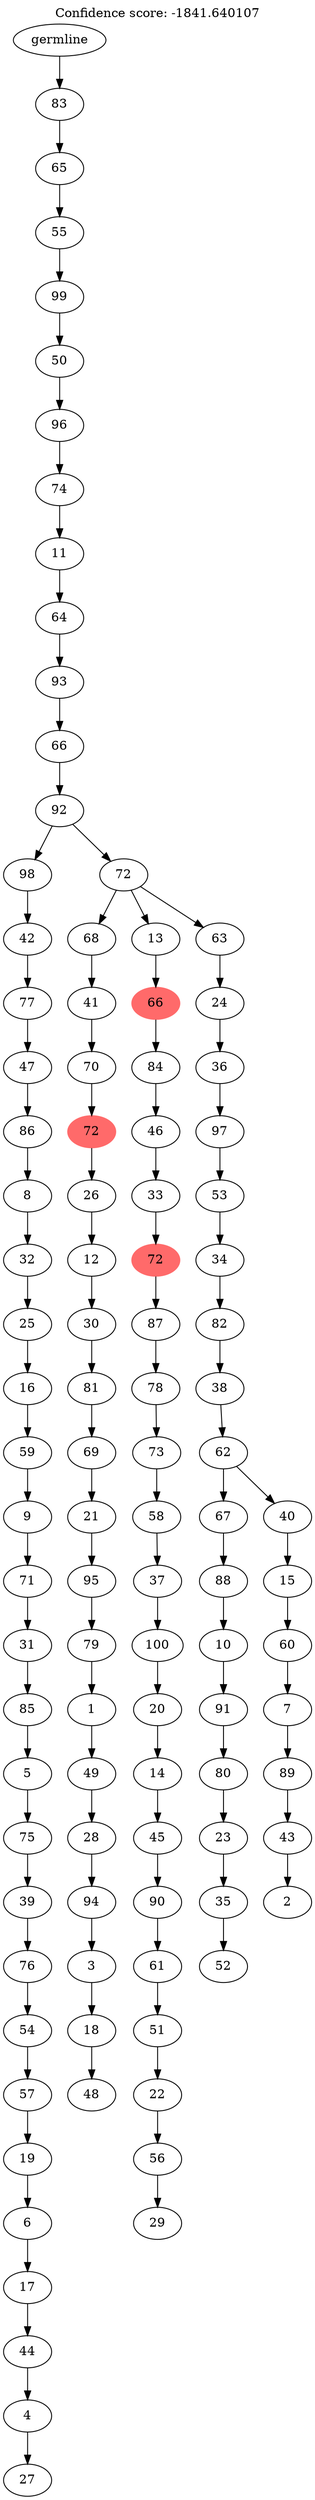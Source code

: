 digraph g {
	"102" -> "103";
	"103" [label="27"];
	"101" -> "102";
	"102" [label="4"];
	"100" -> "101";
	"101" [label="44"];
	"99" -> "100";
	"100" [label="17"];
	"98" -> "99";
	"99" [label="6"];
	"97" -> "98";
	"98" [label="19"];
	"96" -> "97";
	"97" [label="57"];
	"95" -> "96";
	"96" [label="54"];
	"94" -> "95";
	"95" [label="76"];
	"93" -> "94";
	"94" [label="39"];
	"92" -> "93";
	"93" [label="75"];
	"91" -> "92";
	"92" [label="5"];
	"90" -> "91";
	"91" [label="85"];
	"89" -> "90";
	"90" [label="31"];
	"88" -> "89";
	"89" [label="71"];
	"87" -> "88";
	"88" [label="9"];
	"86" -> "87";
	"87" [label="59"];
	"85" -> "86";
	"86" [label="16"];
	"84" -> "85";
	"85" [label="25"];
	"83" -> "84";
	"84" [label="32"];
	"82" -> "83";
	"83" [label="8"];
	"81" -> "82";
	"82" [label="86"];
	"80" -> "81";
	"81" [label="47"];
	"79" -> "80";
	"80" [label="77"];
	"78" -> "79";
	"79" [label="42"];
	"76" -> "77";
	"77" [label="48"];
	"75" -> "76";
	"76" [label="18"];
	"74" -> "75";
	"75" [label="3"];
	"73" -> "74";
	"74" [label="94"];
	"72" -> "73";
	"73" [label="28"];
	"71" -> "72";
	"72" [label="49"];
	"70" -> "71";
	"71" [label="1"];
	"69" -> "70";
	"70" [label="79"];
	"68" -> "69";
	"69" [label="95"];
	"67" -> "68";
	"68" [label="21"];
	"66" -> "67";
	"67" [label="69"];
	"65" -> "66";
	"66" [label="81"];
	"64" -> "65";
	"65" [label="30"];
	"63" -> "64";
	"64" [label="12"];
	"62" -> "63";
	"63" [label="26"];
	"61" -> "62";
	"62" [color=indianred1, style=filled, label="72"];
	"60" -> "61";
	"61" [label="70"];
	"59" -> "60";
	"60" [label="41"];
	"57" -> "58";
	"58" [label="29"];
	"56" -> "57";
	"57" [label="56"];
	"55" -> "56";
	"56" [label="22"];
	"54" -> "55";
	"55" [label="51"];
	"53" -> "54";
	"54" [label="61"];
	"52" -> "53";
	"53" [label="90"];
	"51" -> "52";
	"52" [label="45"];
	"50" -> "51";
	"51" [label="14"];
	"49" -> "50";
	"50" [label="20"];
	"48" -> "49";
	"49" [label="100"];
	"47" -> "48";
	"48" [label="37"];
	"46" -> "47";
	"47" [label="58"];
	"45" -> "46";
	"46" [label="73"];
	"44" -> "45";
	"45" [label="78"];
	"43" -> "44";
	"44" [label="87"];
	"42" -> "43";
	"43" [color=indianred1, style=filled, label="72"];
	"41" -> "42";
	"42" [label="33"];
	"40" -> "41";
	"41" [label="46"];
	"39" -> "40";
	"40" [label="84"];
	"38" -> "39";
	"39" [color=indianred1, style=filled, label="66"];
	"36" -> "37";
	"37" [label="52"];
	"35" -> "36";
	"36" [label="35"];
	"34" -> "35";
	"35" [label="23"];
	"33" -> "34";
	"34" [label="80"];
	"32" -> "33";
	"33" [label="91"];
	"31" -> "32";
	"32" [label="10"];
	"30" -> "31";
	"31" [label="88"];
	"28" -> "29";
	"29" [label="2"];
	"27" -> "28";
	"28" [label="43"];
	"26" -> "27";
	"27" [label="89"];
	"25" -> "26";
	"26" [label="7"];
	"24" -> "25";
	"25" [label="60"];
	"23" -> "24";
	"24" [label="15"];
	"22" -> "23";
	"23" [label="40"];
	"22" -> "30";
	"30" [label="67"];
	"21" -> "22";
	"22" [label="62"];
	"20" -> "21";
	"21" [label="38"];
	"19" -> "20";
	"20" [label="82"];
	"18" -> "19";
	"19" [label="34"];
	"17" -> "18";
	"18" [label="53"];
	"16" -> "17";
	"17" [label="97"];
	"15" -> "16";
	"16" [label="36"];
	"14" -> "15";
	"15" [label="24"];
	"13" -> "14";
	"14" [label="63"];
	"13" -> "38";
	"38" [label="13"];
	"13" -> "59";
	"59" [label="68"];
	"12" -> "13";
	"13" [label="72"];
	"12" -> "78";
	"78" [label="98"];
	"11" -> "12";
	"12" [label="92"];
	"10" -> "11";
	"11" [label="66"];
	"9" -> "10";
	"10" [label="93"];
	"8" -> "9";
	"9" [label="64"];
	"7" -> "8";
	"8" [label="11"];
	"6" -> "7";
	"7" [label="74"];
	"5" -> "6";
	"6" [label="96"];
	"4" -> "5";
	"5" [label="50"];
	"3" -> "4";
	"4" [label="99"];
	"2" -> "3";
	"3" [label="55"];
	"1" -> "2";
	"2" [label="65"];
	"0" -> "1";
	"1" [label="83"];
	"0" [label="germline"];
	labelloc="t";
	label="Confidence score: -1841.640107";
}
